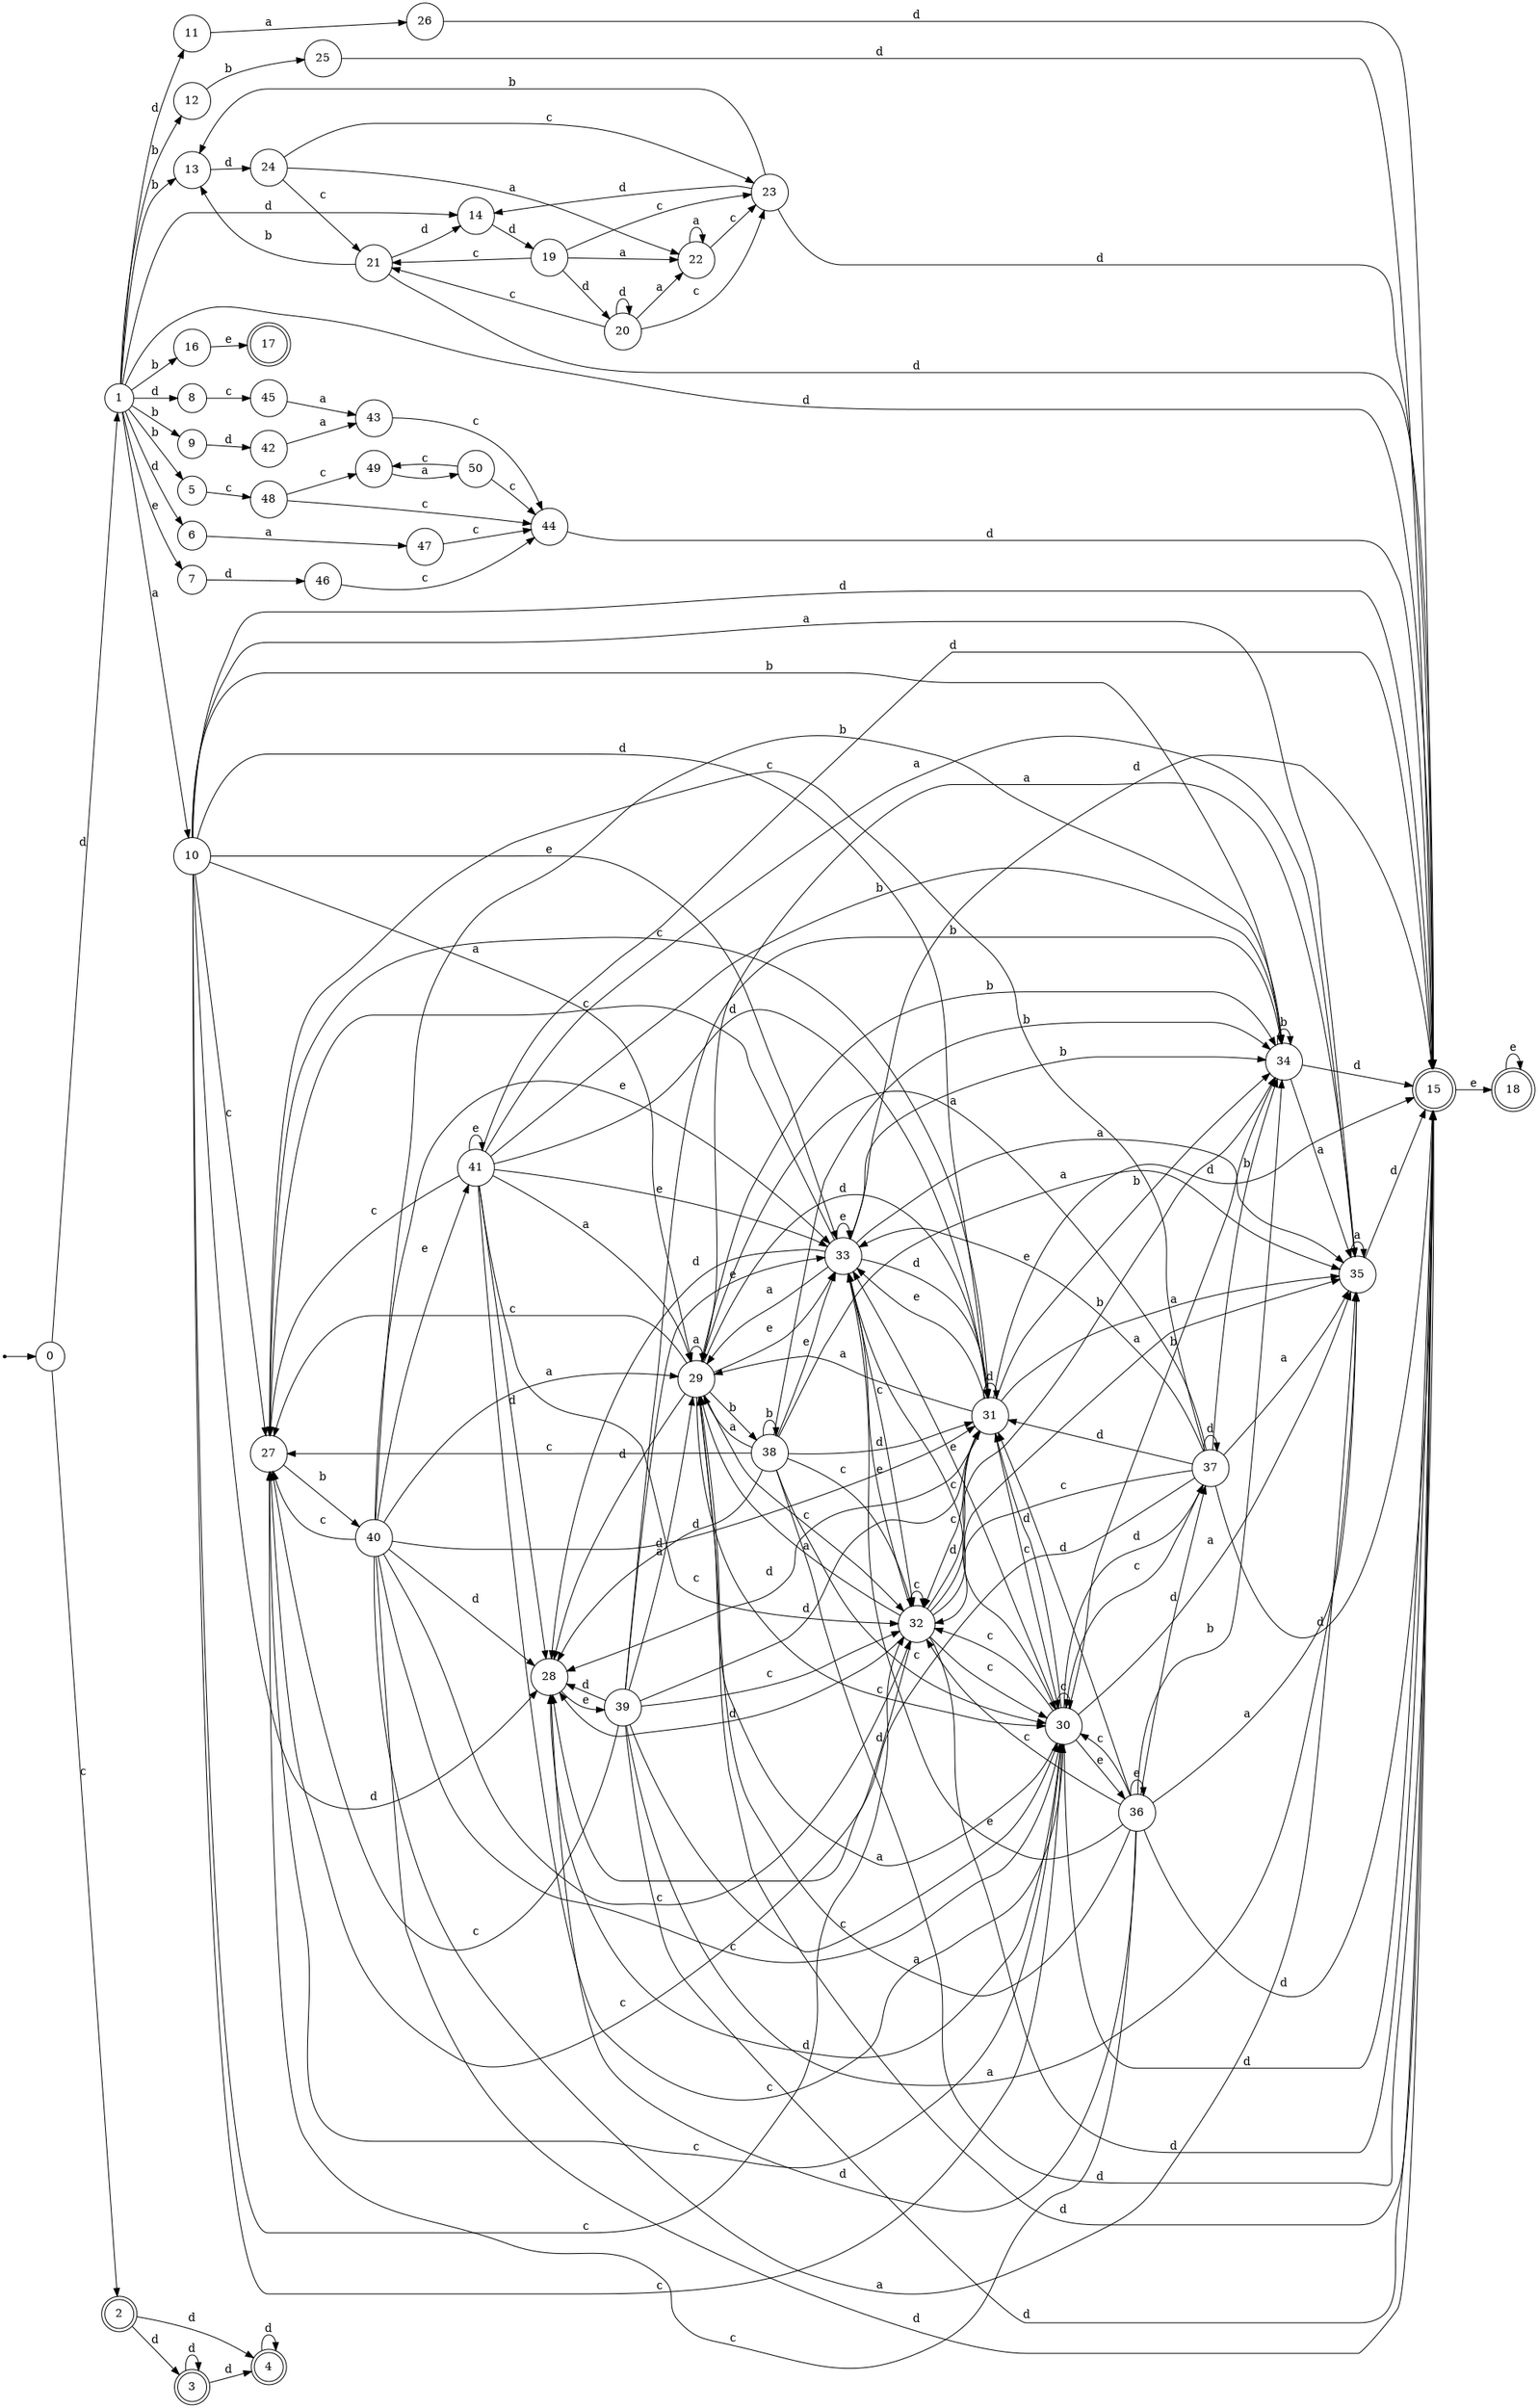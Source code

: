 digraph finite_state_machine {
rankdir=LR;
size="20,20";
node [shape = point]; "dummy0"
node [shape = circle]; "0";
"dummy0" -> "0";
node [shape = circle]; "1";
node [shape = doublecircle]; "2";node [shape = doublecircle]; "3";node [shape = doublecircle]; "4";node [shape = circle]; "5";
node [shape = circle]; "6";
node [shape = circle]; "7";
node [shape = circle]; "8";
node [shape = circle]; "9";
node [shape = circle]; "10";
node [shape = circle]; "11";
node [shape = circle]; "12";
node [shape = circle]; "13";
node [shape = circle]; "14";
node [shape = doublecircle]; "15";node [shape = circle]; "16";
node [shape = doublecircle]; "17";node [shape = doublecircle]; "18";node [shape = circle]; "19";
node [shape = circle]; "20";
node [shape = circle]; "21";
node [shape = circle]; "22";
node [shape = circle]; "23";
node [shape = circle]; "24";
node [shape = circle]; "25";
node [shape = circle]; "26";
node [shape = circle]; "27";
node [shape = circle]; "28";
node [shape = circle]; "29";
node [shape = circle]; "30";
node [shape = circle]; "31";
node [shape = circle]; "32";
node [shape = circle]; "33";
node [shape = circle]; "34";
node [shape = circle]; "35";
node [shape = circle]; "36";
node [shape = circle]; "37";
node [shape = circle]; "38";
node [shape = circle]; "39";
node [shape = circle]; "40";
node [shape = circle]; "41";
node [shape = circle]; "42";
node [shape = circle]; "43";
node [shape = circle]; "44";
node [shape = circle]; "45";
node [shape = circle]; "46";
node [shape = circle]; "47";
node [shape = circle]; "48";
node [shape = circle]; "49";
node [shape = circle]; "50";
"0" -> "1" [label = "d"];
 "0" -> "2" [label = "c"];
 "2" -> "3" [label = "d"];
 "2" -> "4" [label = "d"];
 "4" -> "4" [label = "d"];
 "3" -> "3" [label = "d"];
 "3" -> "4" [label = "d"];
 "1" -> "16" [label = "b"];
 "1" -> "5" [label = "b"];
 "1" -> "9" [label = "b"];
 "1" -> "12" [label = "b"];
 "1" -> "13" [label = "b"];
 "1" -> "6" [label = "d"];
 "1" -> "8" [label = "d"];
 "1" -> "11" [label = "d"];
 "1" -> "14" [label = "d"];
 "1" -> "15" [label = "d"];
 "1" -> "7" [label = "e"];
 "1" -> "10" [label = "a"];
 "16" -> "17" [label = "e"];
 "15" -> "18" [label = "e"];
 "18" -> "18" [label = "e"];
 "14" -> "19" [label = "d"];
 "19" -> "20" [label = "d"];
 "19" -> "21" [label = "c"];
 "19" -> "23" [label = "c"];
 "19" -> "22" [label = "a"];
 "23" -> "13" [label = "b"];
 "23" -> "14" [label = "d"];
 "23" -> "15" [label = "d"];
 "22" -> "22" [label = "a"];
 "22" -> "23" [label = "c"];
 "21" -> "13" [label = "b"];
 "21" -> "14" [label = "d"];
 "21" -> "15" [label = "d"];
 "20" -> "20" [label = "d"];
 "20" -> "21" [label = "c"];
 "20" -> "23" [label = "c"];
 "20" -> "22" [label = "a"];
 "13" -> "24" [label = "d"];
 "24" -> "21" [label = "c"];
 "24" -> "23" [label = "c"];
 "24" -> "22" [label = "a"];
 "12" -> "25" [label = "b"];
 "25" -> "15" [label = "d"];
 "11" -> "26" [label = "a"];
 "26" -> "15" [label = "d"];
 "10" -> "32" [label = "c"];
 "10" -> "27" [label = "c"];
 "10" -> "30" [label = "c"];
 "10" -> "28" [label = "d"];
 "10" -> "15" [label = "d"];
 "10" -> "31" [label = "d"];
 "10" -> "35" [label = "a"];
 "10" -> "29" [label = "a"];
 "10" -> "33" [label = "e"];
 "10" -> "34" [label = "b"];
 "35" -> "35" [label = "a"];
 "35" -> "15" [label = "d"];
 "34" -> "34" [label = "b"];
 "34" -> "35" [label = "a"];
 "34" -> "15" [label = "d"];
 "33" -> "33" [label = "e"];
 "33" -> "32" [label = "c"];
 "33" -> "27" [label = "c"];
 "33" -> "30" [label = "c"];
 "33" -> "28" [label = "d"];
 "33" -> "15" [label = "d"];
 "33" -> "31" [label = "d"];
 "33" -> "35" [label = "a"];
 "33" -> "29" [label = "a"];
 "33" -> "34" [label = "b"];
 "32" -> "32" [label = "c"];
 "32" -> "27" [label = "c"];
 "32" -> "30" [label = "c"];
 "32" -> "28" [label = "d"];
 "32" -> "15" [label = "d"];
 "32" -> "31" [label = "d"];
 "32" -> "35" [label = "a"];
 "32" -> "29" [label = "a"];
 "32" -> "33" [label = "e"];
 "32" -> "34" [label = "b"];
 "31" -> "28" [label = "d"];
 "31" -> "15" [label = "d"];
 "31" -> "31" [label = "d"];
 "31" -> "32" [label = "c"];
 "31" -> "27" [label = "c"];
 "31" -> "30" [label = "c"];
 "31" -> "35" [label = "a"];
 "31" -> "29" [label = "a"];
 "31" -> "33" [label = "e"];
 "31" -> "34" [label = "b"];
 "30" -> "32" [label = "c"];
 "30" -> "27" [label = "c"];
 "30" -> "30" [label = "c"];
 "30" -> "33" [label = "e"];
 "30" -> "36" [label = "e"];
 "30" -> "15" [label = "d"];
 "30" -> "28" [label = "d"];
 "30" -> "37" [label = "d"];
 "30" -> "31" [label = "d"];
 "30" -> "35" [label = "a"];
 "30" -> "29" [label = "a"];
 "30" -> "34" [label = "b"];
 "37" -> "15" [label = "d"];
 "37" -> "28" [label = "d"];
 "37" -> "37" [label = "d"];
 "37" -> "31" [label = "d"];
 "37" -> "32" [label = "c"];
 "37" -> "27" [label = "c"];
 "37" -> "30" [label = "c"];
 "37" -> "35" [label = "a"];
 "37" -> "29" [label = "a"];
 "37" -> "33" [label = "e"];
 "37" -> "34" [label = "b"];
 "36" -> "33" [label = "e"];
 "36" -> "36" [label = "e"];
 "36" -> "32" [label = "c"];
 "36" -> "27" [label = "c"];
 "36" -> "30" [label = "c"];
 "36" -> "15" [label = "d"];
 "36" -> "28" [label = "d"];
 "36" -> "37" [label = "d"];
 "36" -> "31" [label = "d"];
 "36" -> "35" [label = "a"];
 "36" -> "29" [label = "a"];
 "36" -> "34" [label = "b"];
 "29" -> "35" [label = "a"];
 "29" -> "29" [label = "a"];
 "29" -> "34" [label = "b"];
 "29" -> "38" [label = "b"];
 "29" -> "32" [label = "c"];
 "29" -> "27" [label = "c"];
 "29" -> "30" [label = "c"];
 "29" -> "28" [label = "d"];
 "29" -> "15" [label = "d"];
 "29" -> "31" [label = "d"];
 "29" -> "33" [label = "e"];
 "38" -> "34" [label = "b"];
 "38" -> "38" [label = "b"];
 "38" -> "35" [label = "a"];
 "38" -> "29" [label = "a"];
 "38" -> "32" [label = "c"];
 "38" -> "27" [label = "c"];
 "38" -> "30" [label = "c"];
 "38" -> "28" [label = "d"];
 "38" -> "15" [label = "d"];
 "38" -> "31" [label = "d"];
 "38" -> "33" [label = "e"];
 "28" -> "39" [label = "e"];
 "39" -> "28" [label = "d"];
 "39" -> "15" [label = "d"];
 "39" -> "31" [label = "d"];
 "39" -> "32" [label = "c"];
 "39" -> "27" [label = "c"];
 "39" -> "30" [label = "c"];
 "39" -> "35" [label = "a"];
 "39" -> "29" [label = "a"];
 "39" -> "33" [label = "e"];
 "39" -> "34" [label = "b"];
 "27" -> "40" [label = "b"];
 "40" -> "32" [label = "c"];
 "40" -> "27" [label = "c"];
 "40" -> "30" [label = "c"];
 "40" -> "41" [label = "e"];
 "40" -> "33" [label = "e"];
 "40" -> "28" [label = "d"];
 "40" -> "15" [label = "d"];
 "40" -> "31" [label = "d"];
 "40" -> "35" [label = "a"];
 "40" -> "29" [label = "a"];
 "40" -> "34" [label = "b"];
 "41" -> "41" [label = "e"];
 "41" -> "33" [label = "e"];
 "41" -> "32" [label = "c"];
 "41" -> "27" [label = "c"];
 "41" -> "30" [label = "c"];
 "41" -> "28" [label = "d"];
 "41" -> "15" [label = "d"];
 "41" -> "31" [label = "d"];
 "41" -> "35" [label = "a"];
 "41" -> "29" [label = "a"];
 "41" -> "34" [label = "b"];
 "9" -> "42" [label = "d"];
 "42" -> "43" [label = "a"];
 "43" -> "44" [label = "c"];
 "44" -> "15" [label = "d"];
 "8" -> "45" [label = "c"];
 "45" -> "43" [label = "a"];
 "7" -> "46" [label = "d"];
 "46" -> "44" [label = "c"];
 "6" -> "47" [label = "a"];
 "47" -> "44" [label = "c"];
 "5" -> "48" [label = "c"];
 "48" -> "49" [label = "c"];
 "48" -> "44" [label = "c"];
 "49" -> "50" [label = "a"];
 "50" -> "49" [label = "c"];
 "50" -> "44" [label = "c"];
 }
